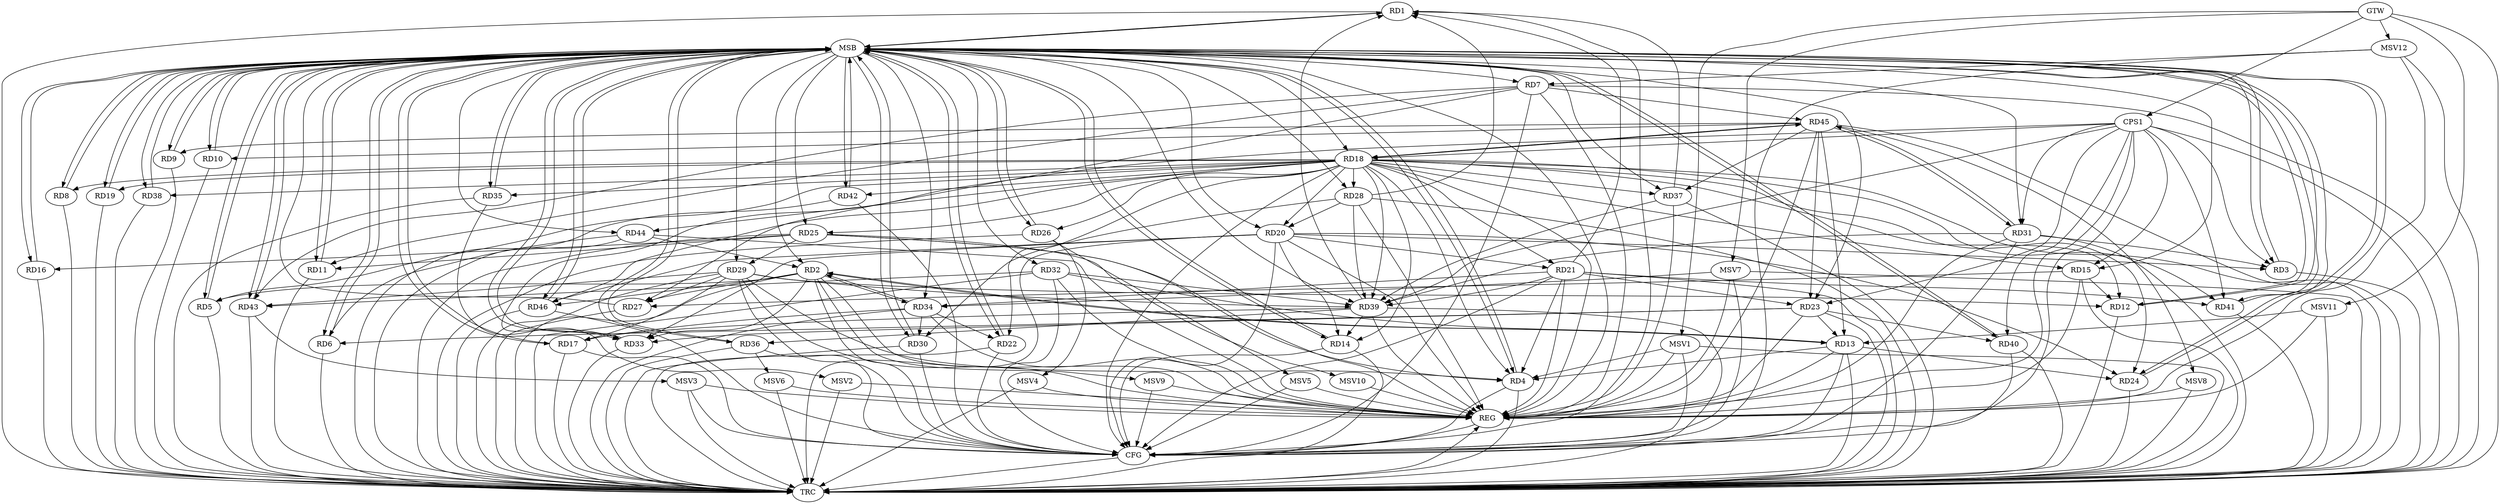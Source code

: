 strict digraph G {
  RD1 [ label="RD1" ];
  RD2 [ label="RD2" ];
  RD3 [ label="RD3" ];
  RD4 [ label="RD4" ];
  RD5 [ label="RD5" ];
  RD6 [ label="RD6" ];
  RD7 [ label="RD7" ];
  RD8 [ label="RD8" ];
  RD9 [ label="RD9" ];
  RD10 [ label="RD10" ];
  RD11 [ label="RD11" ];
  RD12 [ label="RD12" ];
  RD13 [ label="RD13" ];
  RD14 [ label="RD14" ];
  RD15 [ label="RD15" ];
  RD16 [ label="RD16" ];
  RD17 [ label="RD17" ];
  RD18 [ label="RD18" ];
  RD19 [ label="RD19" ];
  RD20 [ label="RD20" ];
  RD21 [ label="RD21" ];
  RD22 [ label="RD22" ];
  RD23 [ label="RD23" ];
  RD24 [ label="RD24" ];
  RD25 [ label="RD25" ];
  RD26 [ label="RD26" ];
  RD27 [ label="RD27" ];
  RD28 [ label="RD28" ];
  RD29 [ label="RD29" ];
  RD30 [ label="RD30" ];
  RD31 [ label="RD31" ];
  RD32 [ label="RD32" ];
  RD33 [ label="RD33" ];
  RD34 [ label="RD34" ];
  RD35 [ label="RD35" ];
  RD36 [ label="RD36" ];
  RD37 [ label="RD37" ];
  RD38 [ label="RD38" ];
  RD39 [ label="RD39" ];
  RD40 [ label="RD40" ];
  RD41 [ label="RD41" ];
  RD42 [ label="RD42" ];
  RD43 [ label="RD43" ];
  RD44 [ label="RD44" ];
  RD45 [ label="RD45" ];
  RD46 [ label="RD46" ];
  CPS1 [ label="CPS1" ];
  GTW [ label="GTW" ];
  REG [ label="REG" ];
  MSB [ label="MSB" ];
  CFG [ label="CFG" ];
  TRC [ label="TRC" ];
  MSV1 [ label="MSV1" ];
  MSV2 [ label="MSV2" ];
  MSV3 [ label="MSV3" ];
  MSV4 [ label="MSV4" ];
  MSV5 [ label="MSV5" ];
  MSV6 [ label="MSV6" ];
  MSV7 [ label="MSV7" ];
  MSV8 [ label="MSV8" ];
  MSV9 [ label="MSV9" ];
  MSV10 [ label="MSV10" ];
  MSV11 [ label="MSV11" ];
  MSV12 [ label="MSV12" ];
  RD21 -> RD1;
  RD28 -> RD1;
  RD37 -> RD1;
  RD39 -> RD1;
  RD2 -> RD5;
  RD2 -> RD13;
  RD13 -> RD2;
  RD2 -> RD27;
  RD2 -> RD33;
  RD2 -> RD34;
  RD34 -> RD2;
  RD44 -> RD2;
  RD2 -> RD46;
  RD20 -> RD3;
  RD31 -> RD3;
  RD13 -> RD4;
  RD21 -> RD4;
  RD25 -> RD4;
  RD29 -> RD4;
  RD23 -> RD6;
  RD44 -> RD6;
  RD7 -> RD11;
  RD7 -> RD27;
  RD7 -> RD43;
  RD7 -> RD45;
  RD45 -> RD9;
  RD45 -> RD10;
  RD25 -> RD11;
  RD15 -> RD12;
  RD18 -> RD12;
  RD29 -> RD12;
  RD23 -> RD13;
  RD13 -> RD24;
  RD32 -> RD13;
  RD45 -> RD13;
  RD18 -> RD14;
  RD20 -> RD14;
  RD39 -> RD14;
  RD15 -> RD27;
  RD25 -> RD16;
  RD29 -> RD17;
  RD34 -> RD17;
  RD39 -> RD17;
  RD18 -> RD22;
  RD18 -> RD28;
  RD18 -> RD37;
  RD18 -> RD41;
  RD18 -> RD45;
  RD45 -> RD18;
  RD20 -> RD21;
  RD20 -> RD24;
  RD28 -> RD20;
  RD20 -> RD33;
  RD20 -> RD46;
  RD21 -> RD23;
  RD21 -> RD34;
  RD21 -> RD39;
  RD21 -> RD41;
  RD34 -> RD22;
  RD23 -> RD33;
  RD23 -> RD40;
  RD45 -> RD23;
  RD25 -> RD29;
  RD29 -> RD27;
  RD28 -> RD30;
  RD28 -> RD39;
  RD29 -> RD39;
  RD29 -> RD43;
  RD34 -> RD30;
  RD31 -> RD39;
  RD31 -> RD45;
  RD45 -> RD31;
  RD32 -> RD39;
  RD32 -> RD43;
  RD39 -> RD36;
  RD37 -> RD39;
  RD45 -> RD37;
  CPS1 -> RD23;
  CPS1 -> RD15;
  CPS1 -> RD39;
  CPS1 -> RD18;
  CPS1 -> RD33;
  CPS1 -> RD3;
  CPS1 -> RD40;
  CPS1 -> RD31;
  CPS1 -> RD41;
  GTW -> CPS1;
  RD2 -> REG;
  RD7 -> REG;
  RD13 -> REG;
  RD15 -> REG;
  RD18 -> REG;
  RD20 -> REG;
  RD21 -> REG;
  RD23 -> REG;
  RD25 -> REG;
  RD28 -> REG;
  RD29 -> REG;
  RD31 -> REG;
  RD32 -> REG;
  RD34 -> REG;
  RD37 -> REG;
  RD39 -> REG;
  RD44 -> REG;
  RD45 -> REG;
  CPS1 -> REG;
  RD1 -> MSB;
  MSB -> RD2;
  MSB -> RD14;
  MSB -> RD25;
  MSB -> RD36;
  MSB -> RD46;
  MSB -> REG;
  RD3 -> MSB;
  MSB -> RD6;
  MSB -> RD29;
  MSB -> RD30;
  RD4 -> MSB;
  MSB -> RD1;
  MSB -> RD9;
  MSB -> RD12;
  MSB -> RD17;
  MSB -> RD20;
  MSB -> RD22;
  MSB -> RD23;
  MSB -> RD28;
  RD5 -> MSB;
  MSB -> RD4;
  MSB -> RD15;
  MSB -> RD37;
  RD6 -> MSB;
  MSB -> RD19;
  RD8 -> MSB;
  RD9 -> MSB;
  MSB -> RD24;
  MSB -> RD32;
  MSB -> RD39;
  MSB -> RD41;
  RD10 -> MSB;
  MSB -> RD34;
  MSB -> RD43;
  RD11 -> MSB;
  RD12 -> MSB;
  MSB -> RD10;
  MSB -> RD16;
  MSB -> RD26;
  MSB -> RD40;
  RD14 -> MSB;
  MSB -> RD5;
  MSB -> RD18;
  MSB -> RD31;
  RD16 -> MSB;
  MSB -> RD11;
  MSB -> RD44;
  RD17 -> MSB;
  MSB -> RD8;
  MSB -> RD42;
  RD19 -> MSB;
  RD22 -> MSB;
  RD24 -> MSB;
  MSB -> RD38;
  RD26 -> MSB;
  RD27 -> MSB;
  MSB -> RD7;
  RD30 -> MSB;
  RD33 -> MSB;
  RD35 -> MSB;
  RD36 -> MSB;
  MSB -> RD3;
  RD38 -> MSB;
  MSB -> RD33;
  RD40 -> MSB;
  RD41 -> MSB;
  RD42 -> MSB;
  MSB -> RD35;
  RD43 -> MSB;
  RD46 -> MSB;
  RD1 -> CFG;
  RD29 -> CFG;
  RD46 -> CFG;
  RD20 -> CFG;
  RD31 -> CFG;
  RD36 -> CFG;
  RD40 -> CFG;
  RD14 -> CFG;
  RD30 -> CFG;
  RD32 -> CFG;
  RD21 -> CFG;
  RD2 -> CFG;
  RD18 -> CFG;
  CPS1 -> CFG;
  RD7 -> CFG;
  RD22 -> CFG;
  RD4 -> CFG;
  RD13 -> CFG;
  RD17 -> CFG;
  RD42 -> CFG;
  REG -> CFG;
  RD1 -> TRC;
  RD2 -> TRC;
  RD3 -> TRC;
  RD4 -> TRC;
  RD5 -> TRC;
  RD6 -> TRC;
  RD7 -> TRC;
  RD8 -> TRC;
  RD9 -> TRC;
  RD10 -> TRC;
  RD11 -> TRC;
  RD12 -> TRC;
  RD13 -> TRC;
  RD14 -> TRC;
  RD15 -> TRC;
  RD16 -> TRC;
  RD17 -> TRC;
  RD18 -> TRC;
  RD19 -> TRC;
  RD20 -> TRC;
  RD21 -> TRC;
  RD22 -> TRC;
  RD23 -> TRC;
  RD24 -> TRC;
  RD25 -> TRC;
  RD26 -> TRC;
  RD27 -> TRC;
  RD28 -> TRC;
  RD29 -> TRC;
  RD30 -> TRC;
  RD31 -> TRC;
  RD32 -> TRC;
  RD33 -> TRC;
  RD34 -> TRC;
  RD35 -> TRC;
  RD36 -> TRC;
  RD37 -> TRC;
  RD38 -> TRC;
  RD39 -> TRC;
  RD40 -> TRC;
  RD41 -> TRC;
  RD42 -> TRC;
  RD43 -> TRC;
  RD44 -> TRC;
  RD45 -> TRC;
  RD46 -> TRC;
  CPS1 -> TRC;
  GTW -> TRC;
  CFG -> TRC;
  TRC -> REG;
  RD18 -> RD15;
  RD18 -> RD38;
  RD18 -> RD21;
  RD18 -> RD26;
  RD18 -> RD24;
  RD18 -> RD46;
  RD18 -> RD42;
  RD18 -> RD35;
  RD18 -> RD5;
  RD18 -> RD8;
  RD18 -> RD39;
  RD18 -> RD20;
  RD18 -> RD4;
  RD18 -> RD44;
  RD18 -> RD19;
  RD18 -> RD25;
  MSV1 -> RD4;
  GTW -> MSV1;
  MSV1 -> REG;
  MSV1 -> TRC;
  MSV1 -> CFG;
  RD35 -> MSV2;
  MSV2 -> REG;
  MSV2 -> TRC;
  RD43 -> MSV3;
  MSV3 -> REG;
  MSV3 -> TRC;
  MSV3 -> CFG;
  RD26 -> MSV4;
  MSV4 -> REG;
  MSV4 -> TRC;
  RD26 -> MSV5;
  MSV5 -> REG;
  MSV5 -> CFG;
  RD36 -> MSV6;
  MSV6 -> REG;
  MSV6 -> TRC;
  MSV7 -> RD34;
  GTW -> MSV7;
  MSV7 -> REG;
  MSV7 -> TRC;
  MSV7 -> CFG;
  RD45 -> MSV8;
  MSV8 -> REG;
  MSV8 -> TRC;
  RD2 -> MSV9;
  MSV9 -> REG;
  MSV9 -> CFG;
  RD25 -> MSV10;
  MSV10 -> REG;
  MSV11 -> RD13;
  GTW -> MSV11;
  MSV11 -> REG;
  MSV11 -> TRC;
  MSV12 -> RD7;
  GTW -> MSV12;
  MSV12 -> REG;
  MSV12 -> TRC;
  MSV12 -> CFG;
}
